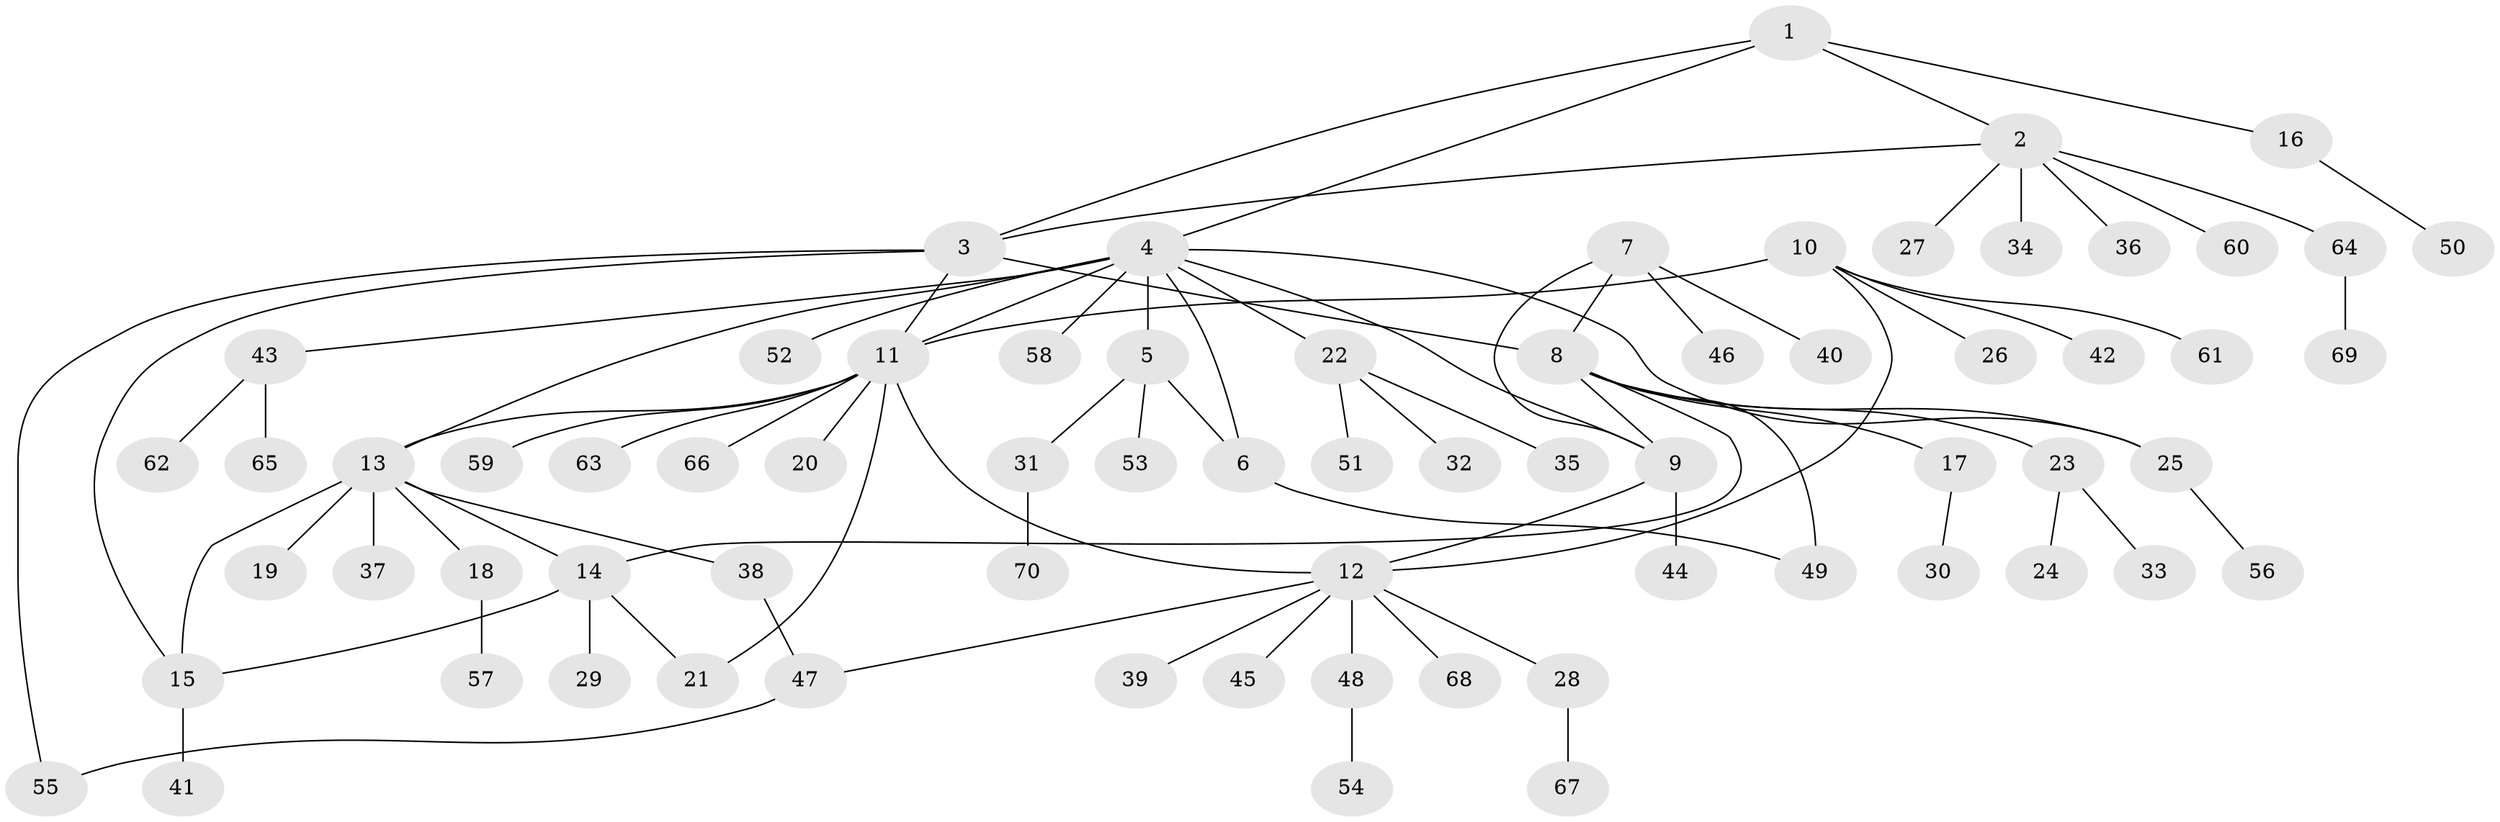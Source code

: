 // Generated by graph-tools (version 1.1) at 2025/15/03/09/25 04:15:48]
// undirected, 70 vertices, 85 edges
graph export_dot {
graph [start="1"]
  node [color=gray90,style=filled];
  1;
  2;
  3;
  4;
  5;
  6;
  7;
  8;
  9;
  10;
  11;
  12;
  13;
  14;
  15;
  16;
  17;
  18;
  19;
  20;
  21;
  22;
  23;
  24;
  25;
  26;
  27;
  28;
  29;
  30;
  31;
  32;
  33;
  34;
  35;
  36;
  37;
  38;
  39;
  40;
  41;
  42;
  43;
  44;
  45;
  46;
  47;
  48;
  49;
  50;
  51;
  52;
  53;
  54;
  55;
  56;
  57;
  58;
  59;
  60;
  61;
  62;
  63;
  64;
  65;
  66;
  67;
  68;
  69;
  70;
  1 -- 2;
  1 -- 3;
  1 -- 4;
  1 -- 16;
  2 -- 3;
  2 -- 27;
  2 -- 34;
  2 -- 36;
  2 -- 60;
  2 -- 64;
  3 -- 8;
  3 -- 11;
  3 -- 15;
  3 -- 55;
  4 -- 5;
  4 -- 6;
  4 -- 9;
  4 -- 11;
  4 -- 13;
  4 -- 22;
  4 -- 25;
  4 -- 43;
  4 -- 52;
  4 -- 58;
  5 -- 6;
  5 -- 31;
  5 -- 53;
  6 -- 49;
  7 -- 8;
  7 -- 9;
  7 -- 40;
  7 -- 46;
  8 -- 9;
  8 -- 14;
  8 -- 17;
  8 -- 23;
  8 -- 25;
  8 -- 49;
  9 -- 12;
  9 -- 44;
  10 -- 11;
  10 -- 12;
  10 -- 26;
  10 -- 42;
  10 -- 61;
  11 -- 12;
  11 -- 13;
  11 -- 20;
  11 -- 21;
  11 -- 59;
  11 -- 63;
  11 -- 66;
  12 -- 28;
  12 -- 39;
  12 -- 45;
  12 -- 47;
  12 -- 48;
  12 -- 68;
  13 -- 14;
  13 -- 15;
  13 -- 18;
  13 -- 19;
  13 -- 37;
  13 -- 38;
  14 -- 15;
  14 -- 21;
  14 -- 29;
  15 -- 41;
  16 -- 50;
  17 -- 30;
  18 -- 57;
  22 -- 32;
  22 -- 35;
  22 -- 51;
  23 -- 24;
  23 -- 33;
  25 -- 56;
  28 -- 67;
  31 -- 70;
  38 -- 47;
  43 -- 62;
  43 -- 65;
  47 -- 55;
  48 -- 54;
  64 -- 69;
}
